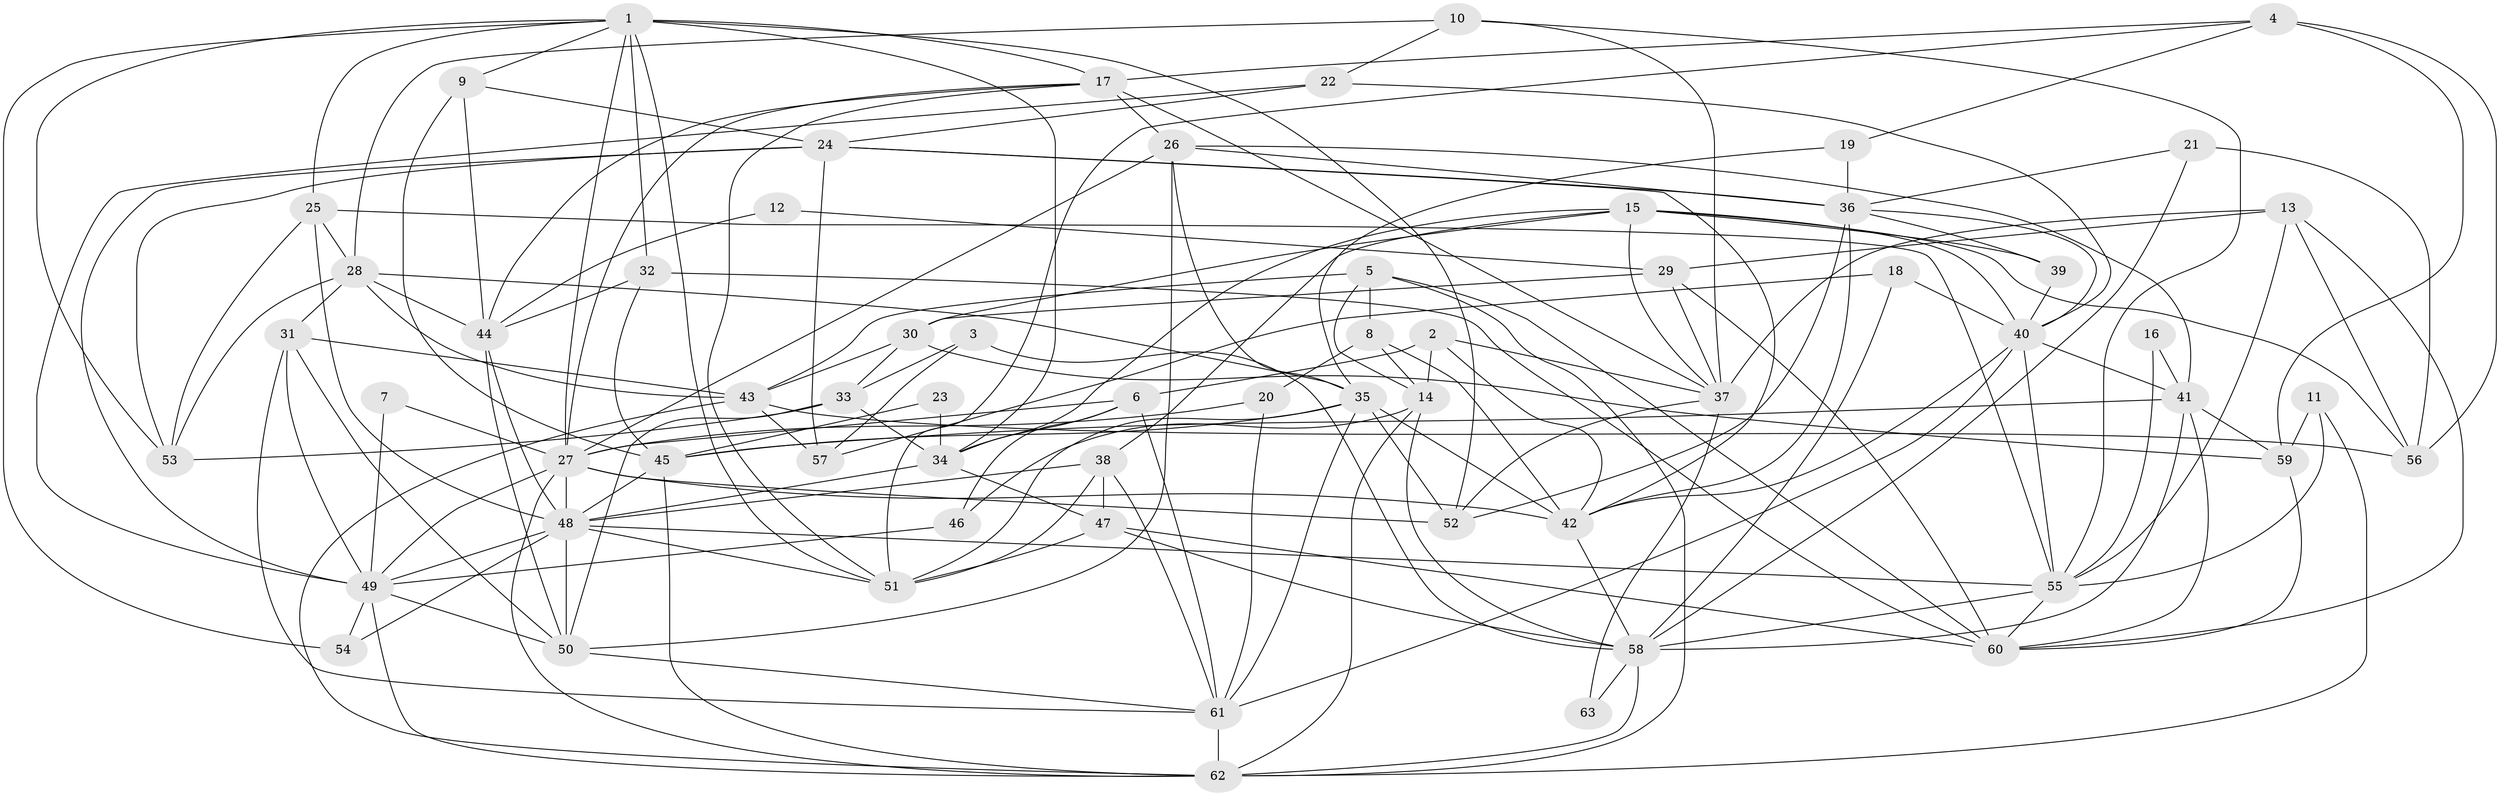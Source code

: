 // original degree distribution, {3: 0.256, 6: 0.064, 7: 0.048, 2: 0.152, 4: 0.248, 5: 0.216, 9: 0.008, 8: 0.008}
// Generated by graph-tools (version 1.1) at 2025/50/03/09/25 03:50:13]
// undirected, 63 vertices, 178 edges
graph export_dot {
graph [start="1"]
  node [color=gray90,style=filled];
  1;
  2;
  3;
  4;
  5;
  6;
  7;
  8;
  9;
  10;
  11;
  12;
  13;
  14;
  15;
  16;
  17;
  18;
  19;
  20;
  21;
  22;
  23;
  24;
  25;
  26;
  27;
  28;
  29;
  30;
  31;
  32;
  33;
  34;
  35;
  36;
  37;
  38;
  39;
  40;
  41;
  42;
  43;
  44;
  45;
  46;
  47;
  48;
  49;
  50;
  51;
  52;
  53;
  54;
  55;
  56;
  57;
  58;
  59;
  60;
  61;
  62;
  63;
  1 -- 9 [weight=1.0];
  1 -- 17 [weight=1.0];
  1 -- 25 [weight=1.0];
  1 -- 27 [weight=1.0];
  1 -- 32 [weight=2.0];
  1 -- 34 [weight=1.0];
  1 -- 51 [weight=1.0];
  1 -- 52 [weight=1.0];
  1 -- 53 [weight=1.0];
  1 -- 54 [weight=1.0];
  2 -- 6 [weight=1.0];
  2 -- 14 [weight=1.0];
  2 -- 37 [weight=1.0];
  2 -- 42 [weight=1.0];
  3 -- 33 [weight=1.0];
  3 -- 57 [weight=1.0];
  3 -- 58 [weight=1.0];
  4 -- 17 [weight=1.0];
  4 -- 19 [weight=1.0];
  4 -- 51 [weight=1.0];
  4 -- 56 [weight=1.0];
  4 -- 59 [weight=1.0];
  5 -- 8 [weight=1.0];
  5 -- 14 [weight=1.0];
  5 -- 43 [weight=1.0];
  5 -- 60 [weight=1.0];
  5 -- 62 [weight=1.0];
  6 -- 27 [weight=1.0];
  6 -- 34 [weight=1.0];
  6 -- 46 [weight=1.0];
  6 -- 61 [weight=1.0];
  7 -- 27 [weight=1.0];
  7 -- 49 [weight=1.0];
  8 -- 14 [weight=1.0];
  8 -- 20 [weight=1.0];
  8 -- 42 [weight=1.0];
  9 -- 24 [weight=1.0];
  9 -- 44 [weight=1.0];
  9 -- 45 [weight=1.0];
  10 -- 22 [weight=1.0];
  10 -- 28 [weight=1.0];
  10 -- 37 [weight=1.0];
  10 -- 55 [weight=1.0];
  11 -- 55 [weight=1.0];
  11 -- 59 [weight=1.0];
  11 -- 62 [weight=1.0];
  12 -- 29 [weight=1.0];
  12 -- 44 [weight=1.0];
  13 -- 29 [weight=1.0];
  13 -- 37 [weight=1.0];
  13 -- 55 [weight=1.0];
  13 -- 56 [weight=1.0];
  13 -- 60 [weight=1.0];
  14 -- 46 [weight=1.0];
  14 -- 58 [weight=1.0];
  14 -- 62 [weight=1.0];
  15 -- 30 [weight=1.0];
  15 -- 34 [weight=1.0];
  15 -- 37 [weight=1.0];
  15 -- 38 [weight=1.0];
  15 -- 39 [weight=1.0];
  15 -- 40 [weight=1.0];
  15 -- 56 [weight=1.0];
  16 -- 41 [weight=1.0];
  16 -- 55 [weight=1.0];
  17 -- 26 [weight=1.0];
  17 -- 27 [weight=1.0];
  17 -- 37 [weight=1.0];
  17 -- 44 [weight=1.0];
  17 -- 51 [weight=1.0];
  18 -- 40 [weight=1.0];
  18 -- 57 [weight=1.0];
  18 -- 58 [weight=1.0];
  19 -- 35 [weight=1.0];
  19 -- 36 [weight=1.0];
  20 -- 27 [weight=1.0];
  20 -- 61 [weight=1.0];
  21 -- 36 [weight=1.0];
  21 -- 56 [weight=1.0];
  21 -- 58 [weight=1.0];
  22 -- 24 [weight=1.0];
  22 -- 40 [weight=1.0];
  22 -- 49 [weight=1.0];
  23 -- 34 [weight=1.0];
  23 -- 45 [weight=1.0];
  24 -- 36 [weight=1.0];
  24 -- 42 [weight=1.0];
  24 -- 49 [weight=1.0];
  24 -- 53 [weight=1.0];
  24 -- 57 [weight=1.0];
  25 -- 28 [weight=1.0];
  25 -- 48 [weight=1.0];
  25 -- 53 [weight=2.0];
  25 -- 55 [weight=1.0];
  26 -- 27 [weight=1.0];
  26 -- 35 [weight=1.0];
  26 -- 36 [weight=1.0];
  26 -- 41 [weight=1.0];
  26 -- 50 [weight=1.0];
  27 -- 42 [weight=1.0];
  27 -- 48 [weight=1.0];
  27 -- 49 [weight=1.0];
  27 -- 52 [weight=1.0];
  27 -- 62 [weight=1.0];
  28 -- 31 [weight=1.0];
  28 -- 35 [weight=1.0];
  28 -- 43 [weight=1.0];
  28 -- 44 [weight=1.0];
  28 -- 53 [weight=1.0];
  29 -- 30 [weight=1.0];
  29 -- 37 [weight=1.0];
  29 -- 60 [weight=1.0];
  30 -- 33 [weight=1.0];
  30 -- 43 [weight=1.0];
  30 -- 59 [weight=1.0];
  31 -- 43 [weight=1.0];
  31 -- 49 [weight=1.0];
  31 -- 50 [weight=1.0];
  31 -- 61 [weight=1.0];
  32 -- 44 [weight=1.0];
  32 -- 45 [weight=1.0];
  32 -- 60 [weight=1.0];
  33 -- 34 [weight=1.0];
  33 -- 50 [weight=1.0];
  33 -- 53 [weight=1.0];
  34 -- 47 [weight=1.0];
  34 -- 48 [weight=1.0];
  35 -- 42 [weight=1.0];
  35 -- 45 [weight=1.0];
  35 -- 51 [weight=1.0];
  35 -- 52 [weight=1.0];
  35 -- 61 [weight=1.0];
  36 -- 39 [weight=1.0];
  36 -- 40 [weight=1.0];
  36 -- 42 [weight=1.0];
  36 -- 52 [weight=1.0];
  37 -- 52 [weight=1.0];
  37 -- 63 [weight=1.0];
  38 -- 47 [weight=1.0];
  38 -- 48 [weight=1.0];
  38 -- 51 [weight=1.0];
  38 -- 61 [weight=1.0];
  39 -- 40 [weight=1.0];
  40 -- 41 [weight=1.0];
  40 -- 42 [weight=1.0];
  40 -- 55 [weight=1.0];
  40 -- 61 [weight=1.0];
  41 -- 45 [weight=1.0];
  41 -- 58 [weight=1.0];
  41 -- 59 [weight=1.0];
  41 -- 60 [weight=1.0];
  42 -- 58 [weight=2.0];
  43 -- 56 [weight=1.0];
  43 -- 57 [weight=1.0];
  43 -- 62 [weight=1.0];
  44 -- 48 [weight=1.0];
  44 -- 50 [weight=1.0];
  45 -- 48 [weight=1.0];
  45 -- 62 [weight=1.0];
  46 -- 49 [weight=2.0];
  47 -- 51 [weight=1.0];
  47 -- 58 [weight=1.0];
  47 -- 60 [weight=1.0];
  48 -- 49 [weight=1.0];
  48 -- 50 [weight=1.0];
  48 -- 51 [weight=1.0];
  48 -- 54 [weight=1.0];
  48 -- 55 [weight=2.0];
  49 -- 50 [weight=1.0];
  49 -- 54 [weight=1.0];
  49 -- 62 [weight=1.0];
  50 -- 61 [weight=1.0];
  55 -- 58 [weight=1.0];
  55 -- 60 [weight=1.0];
  58 -- 62 [weight=1.0];
  58 -- 63 [weight=1.0];
  59 -- 60 [weight=1.0];
  61 -- 62 [weight=1.0];
}
